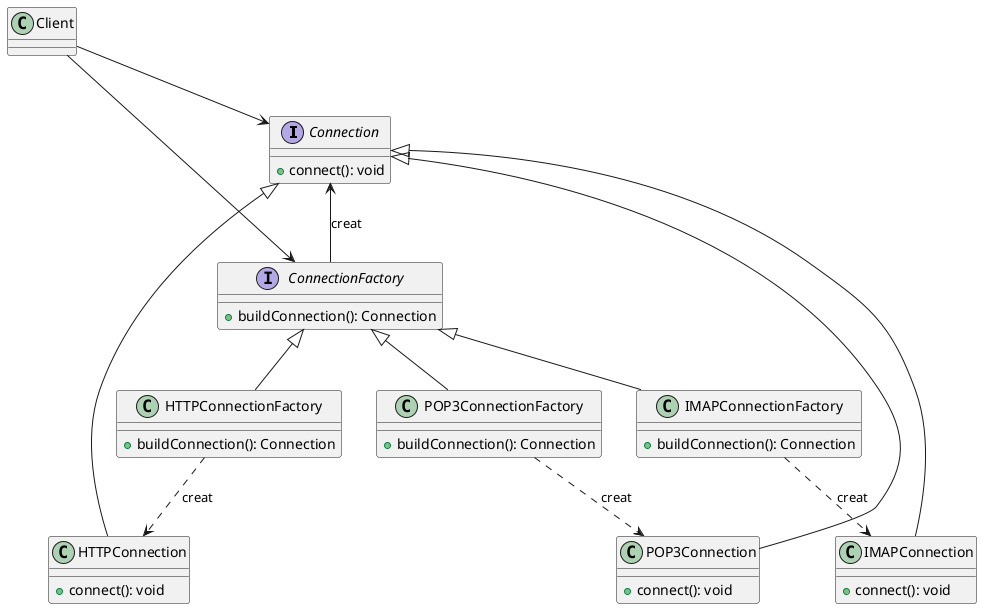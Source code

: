 @startuml

interface Connection {
    +connect(): void
}

interface ConnectionFactory {
    +buildConnection(): Connection
}

class HTTPConnection {
    +connect(): void
}

class HTTPConnectionFactory {
    +buildConnection(): Connection
}

class IMAPConnection {
    +connect(): void
}

class IMAPConnectionFactory {
    +buildConnection(): Connection
}

class POP3Connection {
    +connect(): void
}

class POP3ConnectionFactory {
    +buildConnection(): Connection
}
Connection <--ConnectionFactory:creat
Connection <|-- HTTPConnection
Connection <|-- IMAPConnection
Connection <|-- POP3Connection

ConnectionFactory <|-- HTTPConnectionFactory
ConnectionFactory <|-- IMAPConnectionFactory
ConnectionFactory <|-- POP3ConnectionFactory
HTTPConnectionFactory..>HTTPConnection:creat

IMAPConnectionFactory..>IMAPConnection:creat
POP3ConnectionFactory..>POP3Connection:creat
Client --> ConnectionFactory
Client --> Connection

@enduml
